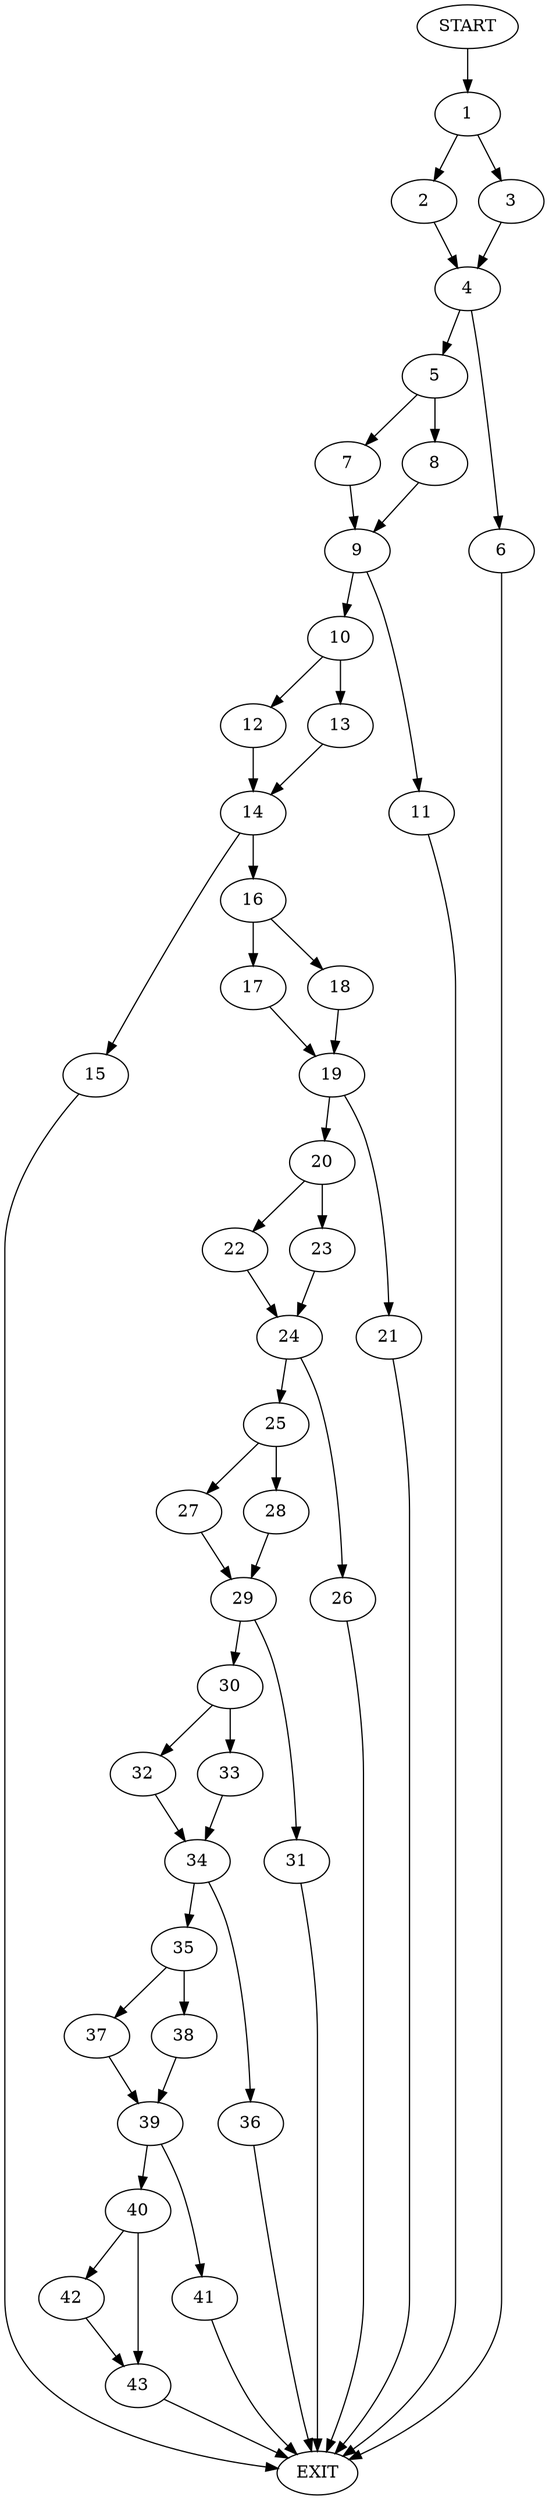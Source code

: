 digraph {
0 [label="START"]
44 [label="EXIT"]
0 -> 1
1 -> 2
1 -> 3
3 -> 4
2 -> 4
4 -> 5
4 -> 6
6 -> 44
5 -> 7
5 -> 8
7 -> 9
8 -> 9
9 -> 10
9 -> 11
10 -> 12
10 -> 13
11 -> 44
12 -> 14
13 -> 14
14 -> 15
14 -> 16
16 -> 17
16 -> 18
15 -> 44
17 -> 19
18 -> 19
19 -> 20
19 -> 21
21 -> 44
20 -> 22
20 -> 23
22 -> 24
23 -> 24
24 -> 25
24 -> 26
25 -> 27
25 -> 28
26 -> 44
28 -> 29
27 -> 29
29 -> 30
29 -> 31
31 -> 44
30 -> 32
30 -> 33
32 -> 34
33 -> 34
34 -> 35
34 -> 36
35 -> 37
35 -> 38
36 -> 44
38 -> 39
37 -> 39
39 -> 40
39 -> 41
41 -> 44
40 -> 42
40 -> 43
42 -> 43
43 -> 44
}
